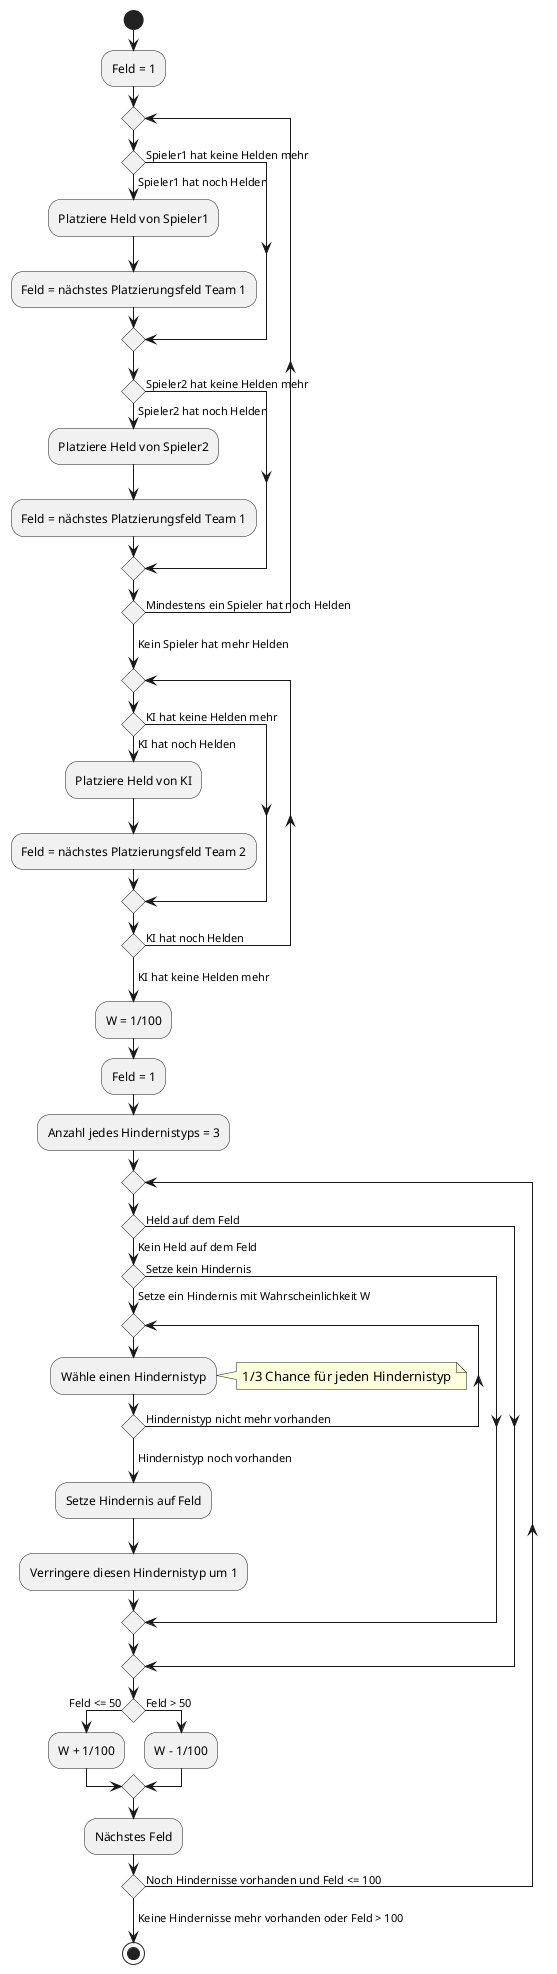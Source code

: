 @startuml

start

:Feld = 1;

repeat

if () then (Spieler1 hat noch Helden)
    :Platziere Held von Spieler1;
    :Feld = nächstes Platzierungsfeld Team 1;
else (Spieler1 hat keine Helden mehr)
endif
if () then (Spieler2 hat noch Helden)
    :Platziere Held von Spieler2;
    :Feld = nächstes Platzierungsfeld Team 1;
else (Spieler2 hat keine Helden mehr)
endif
repeat while() is (Mindestens ein Spieler hat noch Helden)
-> Kein Spieler hat mehr Helden;


repeat

if () then (KI hat noch Helden)
    :Platziere Held von KI;
    :Feld = nächstes Platzierungsfeld Team 2;
else (KI hat keine Helden mehr)
endif

repeat while() is (KI hat noch Helden)
-> KI hat keine Helden mehr;


:W = 1/100;
:Feld = 1;
:Anzahl jedes Hindernistyps = 3;

repeat

if () then (Kein Held auf dem Feld)
if () then (Setze ein Hindernis mit Wahrscheinlichkeit W)

    repeat
    :Wähle einen Hindernistyp;
    note right : 1/3 Chance für jeden Hindernistyp
    repeat while() is (Hindernistyp nicht mehr vorhanden)
    -> Hindernistyp noch vorhanden;

    :Setze Hindernis auf Feld;
    :Verringere diesen Hindernistyp um 1;
else (Setze kein Hindernis)
endif
else (Held auf dem Feld)
endif

if () then (Feld <= 50)
    :W + 1/100;
else (Feld > 50)
    :W - 1/100;
endif

:Nächstes Feld;

repeat while() is (Noch Hindernisse vorhanden und Feld <= 100)
-> Keine Hindernisse mehr vorhanden oder Feld > 100;

stop

@enduml
